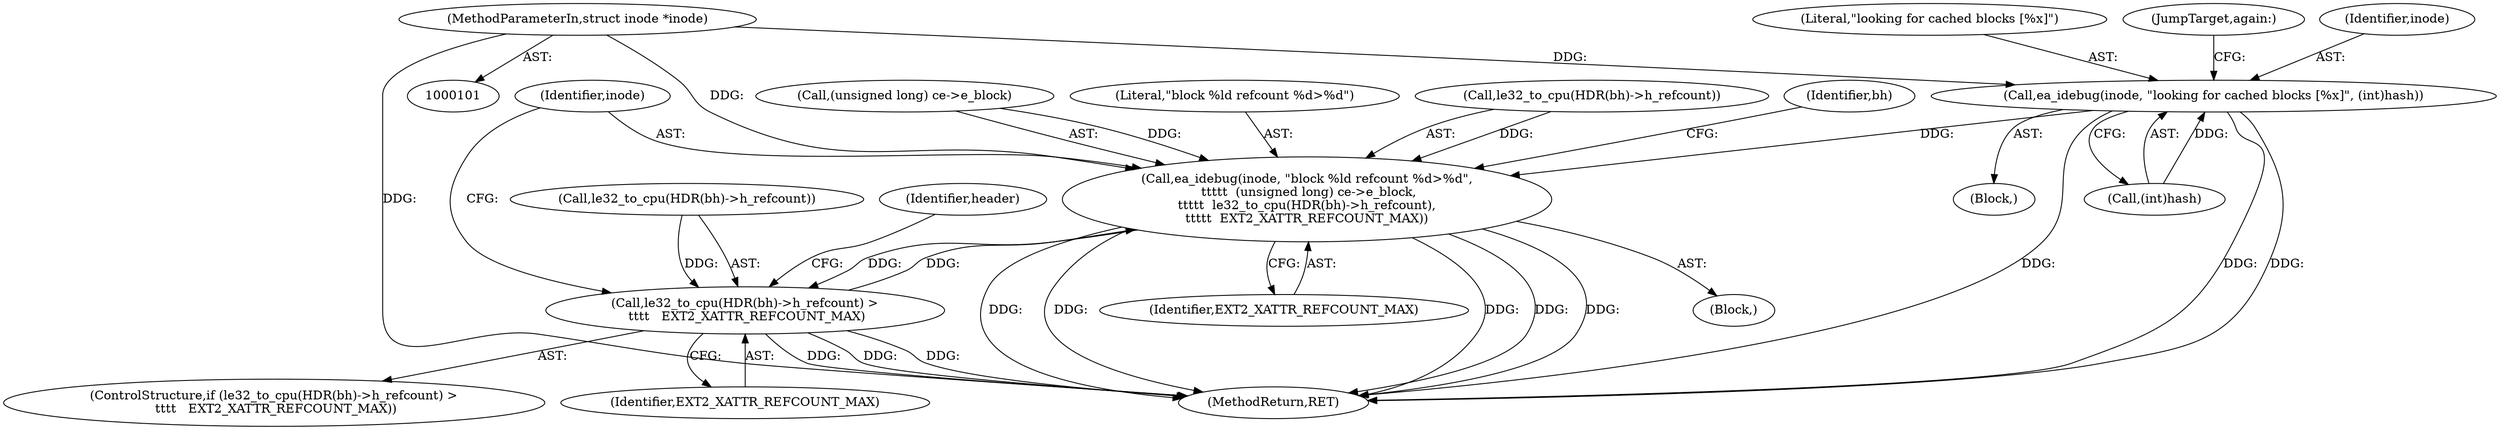 digraph "0_linux_be0726d33cb8f411945884664924bed3cb8c70ee_4@pointer" {
"1000102" [label="(MethodParameterIn,struct inode *inode)"];
"1000120" [label="(Call,ea_idebug(inode, \"looking for cached blocks [%x]\", (int)hash))"];
"1000193" [label="(Call,ea_idebug(inode, \"block %ld refcount %d>%d\",\n \t\t\t\t\t  (unsigned long) ce->e_block,\n\t\t\t\t\t  le32_to_cpu(HDR(bh)->h_refcount),\n\t\t\t\t\t  EXT2_XATTR_REFCOUNT_MAX))"];
"1000185" [label="(Call,le32_to_cpu(HDR(bh)->h_refcount) >\n \t\t\t\t   EXT2_XATTR_REFCOUNT_MAX)"];
"1000191" [label="(Identifier,EXT2_XATTR_REFCOUNT_MAX)"];
"1000104" [label="(Block,)"];
"1000195" [label="(Literal,\"block %ld refcount %d>%d\")"];
"1000201" [label="(Call,le32_to_cpu(HDR(bh)->h_refcount))"];
"1000193" [label="(Call,ea_idebug(inode, \"block %ld refcount %d>%d\",\n \t\t\t\t\t  (unsigned long) ce->e_block,\n\t\t\t\t\t  le32_to_cpu(HDR(bh)->h_refcount),\n\t\t\t\t\t  EXT2_XATTR_REFCOUNT_MAX))"];
"1000194" [label="(Identifier,inode)"];
"1000123" [label="(Call,(int)hash)"];
"1000122" [label="(Literal,\"looking for cached blocks [%x]\")"];
"1000228" [label="(Identifier,bh)"];
"1000126" [label="(JumpTarget,again:)"];
"1000192" [label="(Block,)"];
"1000211" [label="(Identifier,header)"];
"1000184" [label="(ControlStructure,if (le32_to_cpu(HDR(bh)->h_refcount) >\n \t\t\t\t   EXT2_XATTR_REFCOUNT_MAX))"];
"1000185" [label="(Call,le32_to_cpu(HDR(bh)->h_refcount) >\n \t\t\t\t   EXT2_XATTR_REFCOUNT_MAX)"];
"1000120" [label="(Call,ea_idebug(inode, \"looking for cached blocks [%x]\", (int)hash))"];
"1000121" [label="(Identifier,inode)"];
"1000206" [label="(Identifier,EXT2_XATTR_REFCOUNT_MAX)"];
"1000102" [label="(MethodParameterIn,struct inode *inode)"];
"1000243" [label="(MethodReturn,RET)"];
"1000186" [label="(Call,le32_to_cpu(HDR(bh)->h_refcount))"];
"1000196" [label="(Call,(unsigned long) ce->e_block)"];
"1000102" -> "1000101"  [label="AST: "];
"1000102" -> "1000243"  [label="DDG: "];
"1000102" -> "1000120"  [label="DDG: "];
"1000102" -> "1000193"  [label="DDG: "];
"1000120" -> "1000104"  [label="AST: "];
"1000120" -> "1000123"  [label="CFG: "];
"1000121" -> "1000120"  [label="AST: "];
"1000122" -> "1000120"  [label="AST: "];
"1000123" -> "1000120"  [label="AST: "];
"1000126" -> "1000120"  [label="CFG: "];
"1000120" -> "1000243"  [label="DDG: "];
"1000120" -> "1000243"  [label="DDG: "];
"1000120" -> "1000243"  [label="DDG: "];
"1000123" -> "1000120"  [label="DDG: "];
"1000120" -> "1000193"  [label="DDG: "];
"1000193" -> "1000192"  [label="AST: "];
"1000193" -> "1000206"  [label="CFG: "];
"1000194" -> "1000193"  [label="AST: "];
"1000195" -> "1000193"  [label="AST: "];
"1000196" -> "1000193"  [label="AST: "];
"1000201" -> "1000193"  [label="AST: "];
"1000206" -> "1000193"  [label="AST: "];
"1000228" -> "1000193"  [label="CFG: "];
"1000193" -> "1000243"  [label="DDG: "];
"1000193" -> "1000243"  [label="DDG: "];
"1000193" -> "1000243"  [label="DDG: "];
"1000193" -> "1000243"  [label="DDG: "];
"1000193" -> "1000243"  [label="DDG: "];
"1000193" -> "1000185"  [label="DDG: "];
"1000196" -> "1000193"  [label="DDG: "];
"1000201" -> "1000193"  [label="DDG: "];
"1000185" -> "1000193"  [label="DDG: "];
"1000185" -> "1000184"  [label="AST: "];
"1000185" -> "1000191"  [label="CFG: "];
"1000186" -> "1000185"  [label="AST: "];
"1000191" -> "1000185"  [label="AST: "];
"1000194" -> "1000185"  [label="CFG: "];
"1000211" -> "1000185"  [label="CFG: "];
"1000185" -> "1000243"  [label="DDG: "];
"1000185" -> "1000243"  [label="DDG: "];
"1000185" -> "1000243"  [label="DDG: "];
"1000186" -> "1000185"  [label="DDG: "];
}

